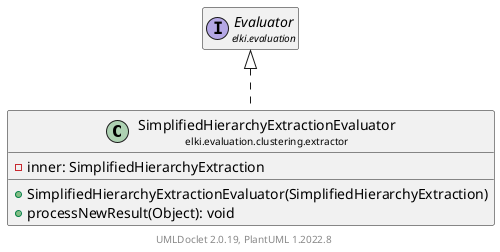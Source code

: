 @startuml
    remove .*\.(Instance|Par|Parameterizer|Factory)$
    set namespaceSeparator none
    hide empty fields
    hide empty methods

    class "<size:14>SimplifiedHierarchyExtractionEvaluator\n<size:10>elki.evaluation.clustering.extractor" as elki.evaluation.clustering.extractor.SimplifiedHierarchyExtractionEvaluator [[SimplifiedHierarchyExtractionEvaluator.html]] {
        -inner: SimplifiedHierarchyExtraction
        +SimplifiedHierarchyExtractionEvaluator(SimplifiedHierarchyExtraction)
        +processNewResult(Object): void
    }

    interface "<size:14>Evaluator\n<size:10>elki.evaluation" as elki.evaluation.Evaluator [[../../Evaluator.html]]
    class "<size:14>SimplifiedHierarchyExtractionEvaluator.Par\n<size:10>elki.evaluation.clustering.extractor" as elki.evaluation.clustering.extractor.SimplifiedHierarchyExtractionEvaluator.Par [[SimplifiedHierarchyExtractionEvaluator.Par.html]]

    elki.evaluation.Evaluator <|.. elki.evaluation.clustering.extractor.SimplifiedHierarchyExtractionEvaluator
    elki.evaluation.clustering.extractor.SimplifiedHierarchyExtractionEvaluator +-- elki.evaluation.clustering.extractor.SimplifiedHierarchyExtractionEvaluator.Par

    center footer UMLDoclet 2.0.19, PlantUML 1.2022.8
@enduml
